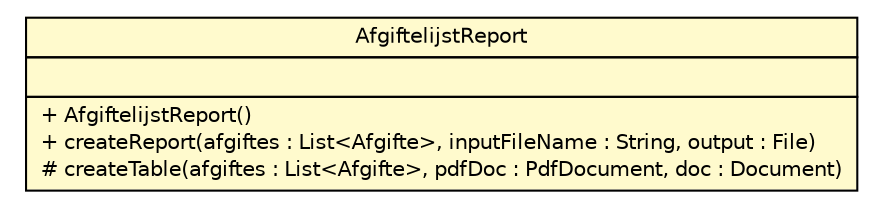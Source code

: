#!/usr/local/bin/dot
#
# Class diagram 
# Generated by UMLGraph version R5_6-24-gf6e263 (http://www.umlgraph.org/)
#

digraph G {
	edge [fontname="Helvetica",fontsize=10,labelfontname="Helvetica",labelfontsize=10];
	node [fontname="Helvetica",fontsize=10,shape=plaintext];
	nodesep=0.25;
	ranksep=0.5;
	// nl.b3p.brmo.loader.checks.AfgiftelijstReport
	c740 [label=<<table title="nl.b3p.brmo.loader.checks.AfgiftelijstReport" border="0" cellborder="1" cellspacing="0" cellpadding="2" port="p" bgcolor="lemonChiffon" href="./AfgiftelijstReport.html">
		<tr><td><table border="0" cellspacing="0" cellpadding="1">
<tr><td align="center" balign="center"> AfgiftelijstReport </td></tr>
		</table></td></tr>
		<tr><td><table border="0" cellspacing="0" cellpadding="1">
<tr><td align="left" balign="left">  </td></tr>
		</table></td></tr>
		<tr><td><table border="0" cellspacing="0" cellpadding="1">
<tr><td align="left" balign="left"> + AfgiftelijstReport() </td></tr>
<tr><td align="left" balign="left"> + createReport(afgiftes : List&lt;Afgifte&gt;, inputFileName : String, output : File) </td></tr>
<tr><td align="left" balign="left"> # createTable(afgiftes : List&lt;Afgifte&gt;, pdfDoc : PdfDocument, doc : Document) </td></tr>
		</table></td></tr>
		</table>>, URL="./AfgiftelijstReport.html", fontname="Helvetica", fontcolor="black", fontsize=10.0];
}

